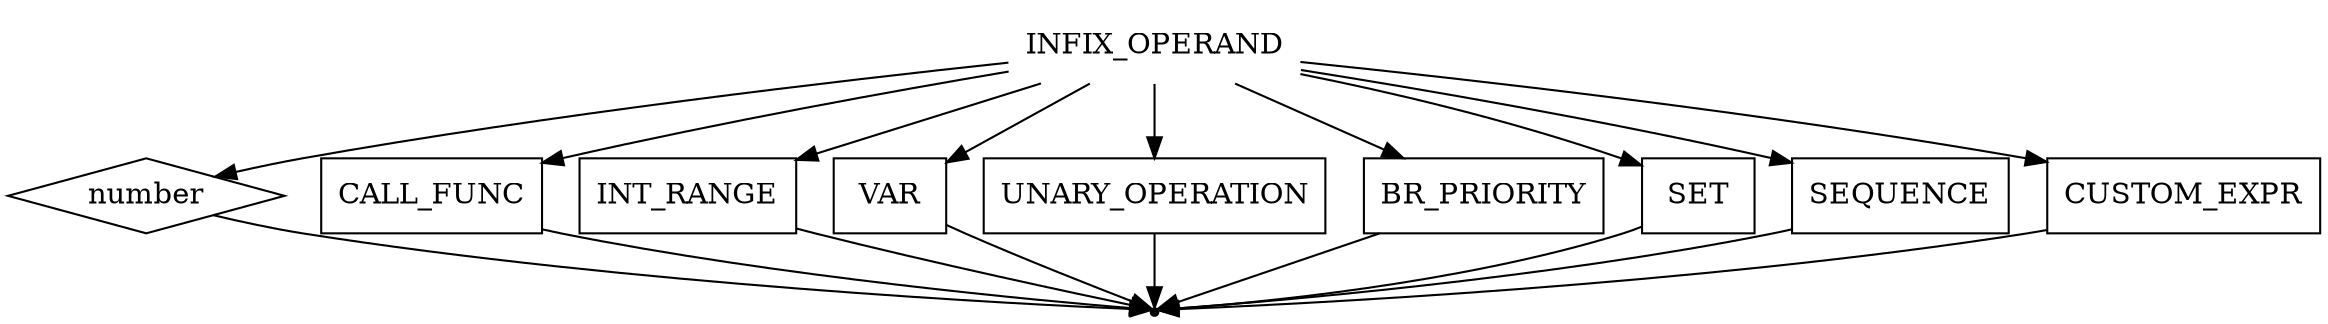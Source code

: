 digraph INFIX_OPERAND {
    start [label=INFIX_OPERAND shape=plaintext]
    int_const [label=number shape=diamond]
    call_func [label=CALL_FUNC shape=box]
    int_range [label=INT_RANGE shape=box]
    var [label=VAR shape=box]
    operation_unary [label=UNARY_OPERATION shape=box]
    br_prior [label=BR_PRIORITY shape=box]
    set [label=SET shape=box]
    sequence [label=SEQUENCE shape=box]
    custom_expr_value [label=CUSTOM_EXPR shape=box]

    end [label="" shape=point]

    start -> int_const
    start -> var
    start -> operation_unary
    start -> set
    start -> sequence
    start -> call_func
    start -> int_range
    start -> br_prior
    start -> custom_expr_value

    int_const -> end
    call_func -> end
    int_range -> end
    var -> end
    operation_unary -> end
    br_prior -> end
    set -> end
    sequence -> end
    custom_expr_value -> end
}